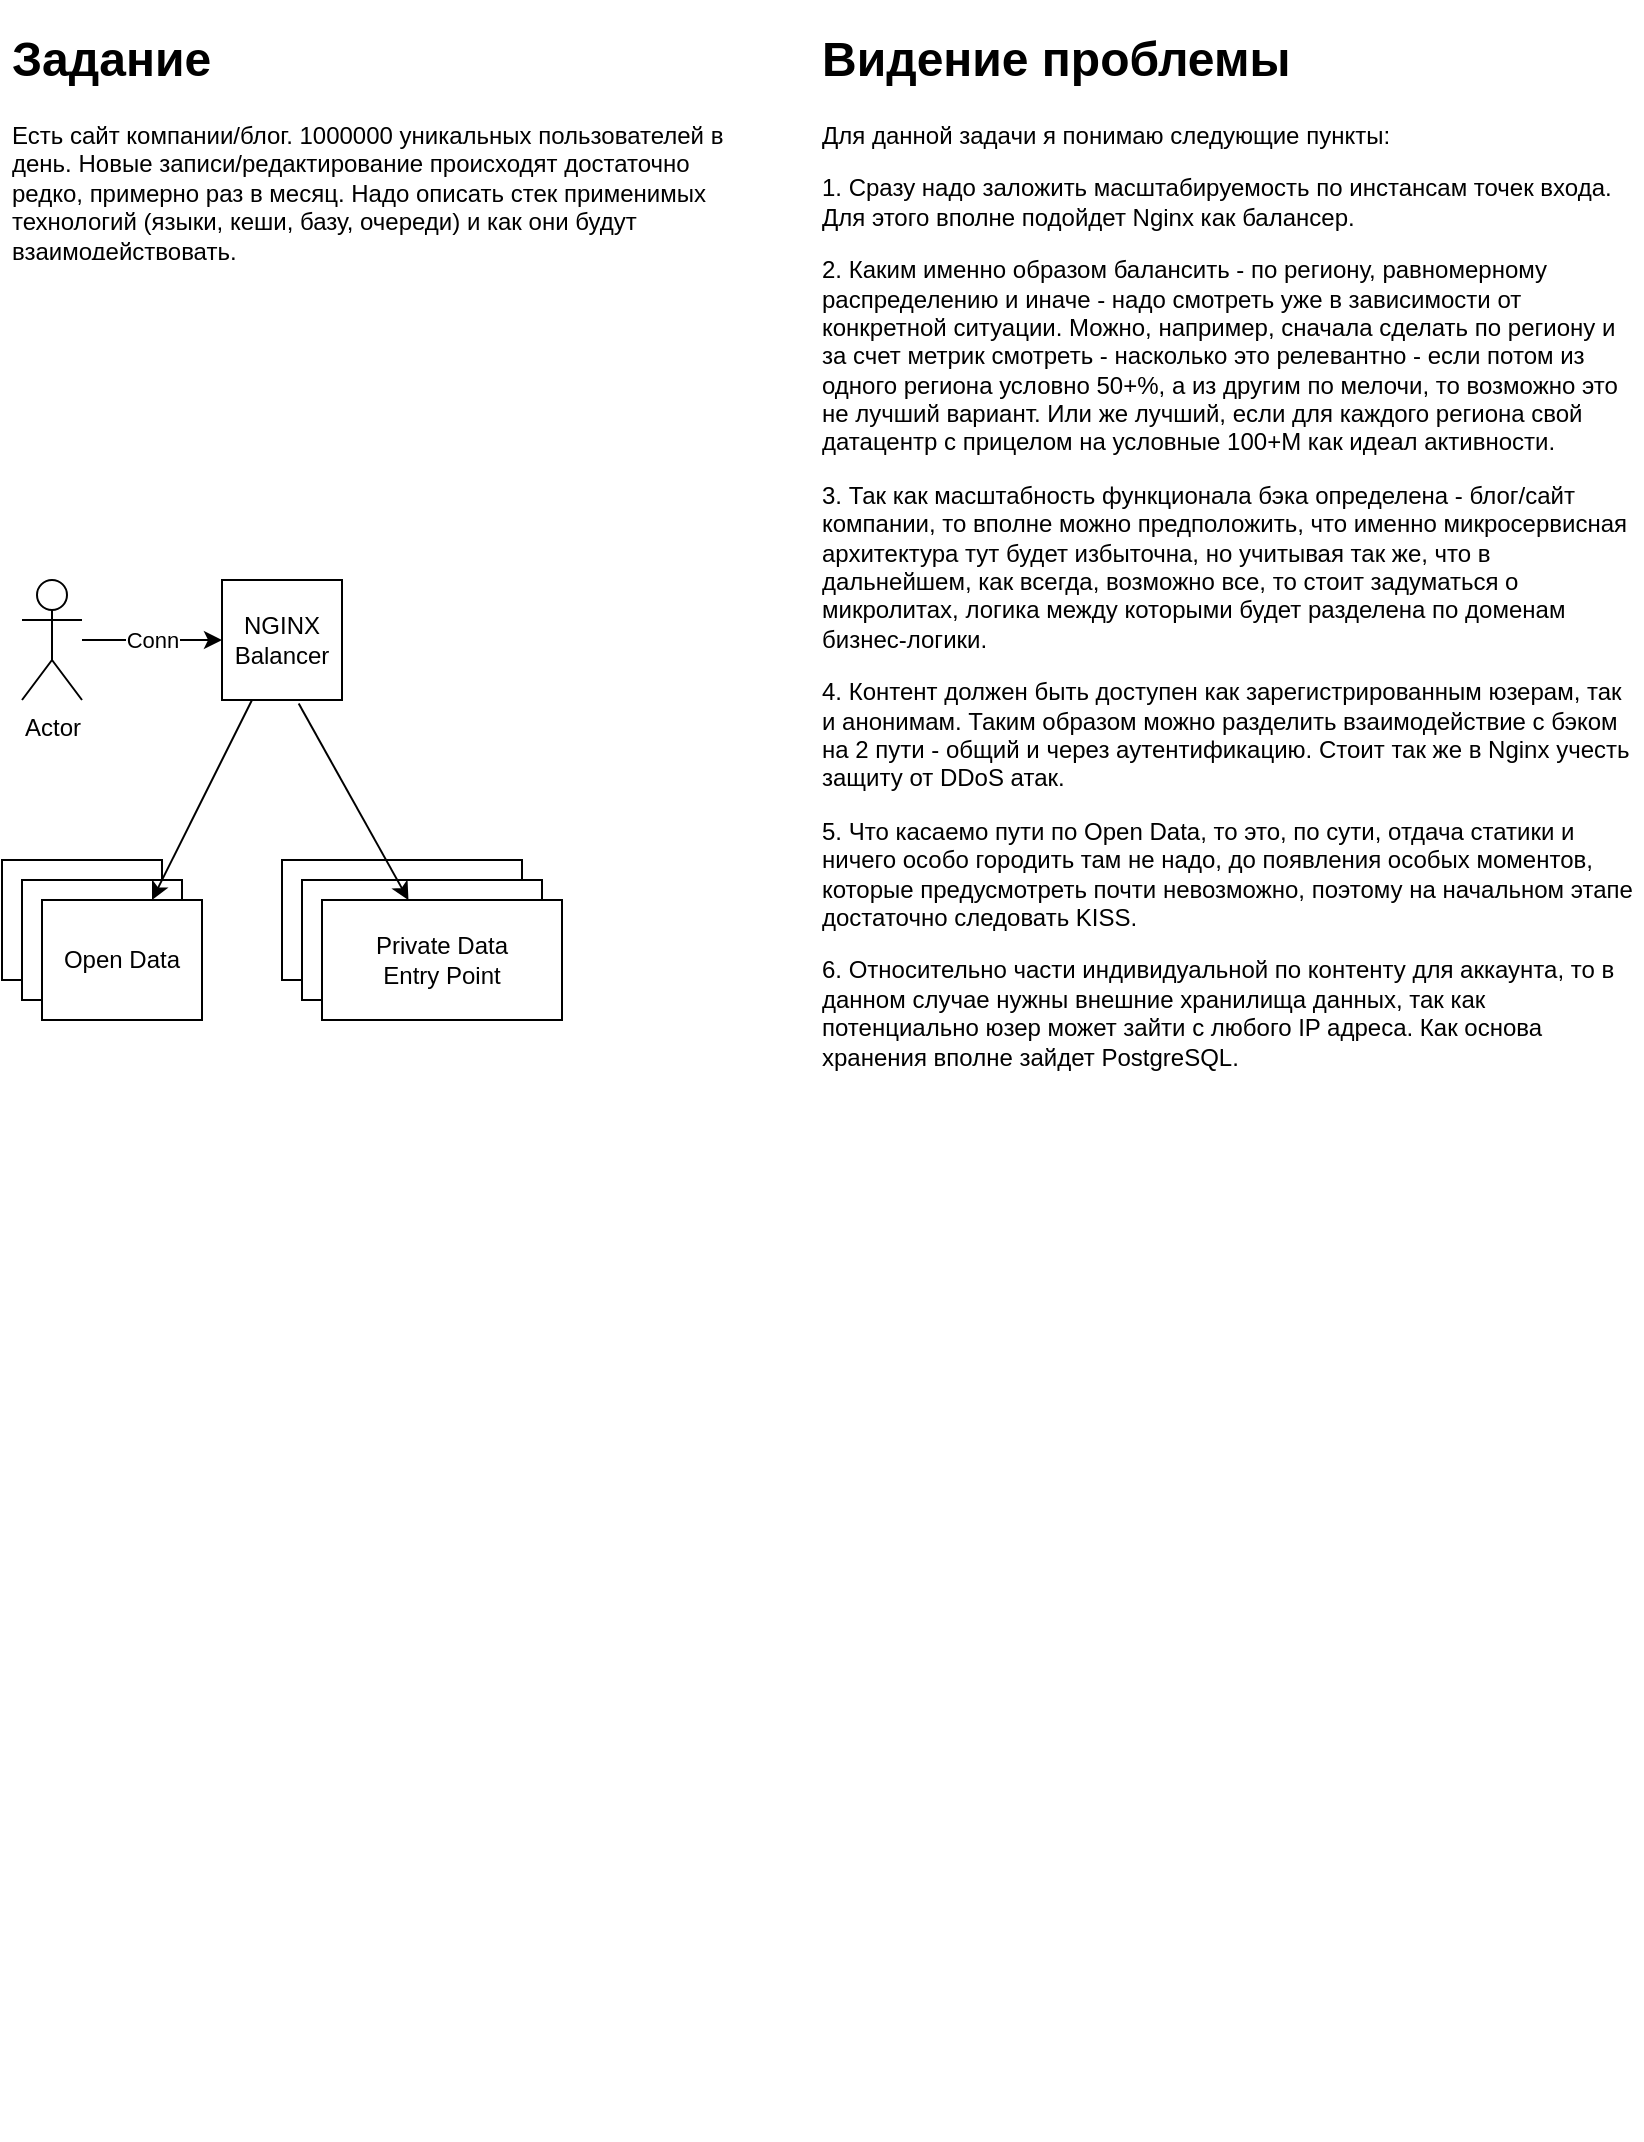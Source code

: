 <mxfile version="15.9.6" type="github">
  <diagram id="IbzGcBM9QDybaDAkwbq8" name="Page-1">
    <mxGraphModel dx="981" dy="542" grid="1" gridSize="10" guides="1" tooltips="1" connect="1" arrows="1" fold="1" page="1" pageScale="1" pageWidth="850" pageHeight="1100" math="0" shadow="0">
      <root>
        <mxCell id="0" />
        <mxCell id="1" parent="0" />
        <mxCell id="bjESsrOZtTePqHt1_tni-1" value="&lt;h1&gt;Задание&lt;/h1&gt;&lt;p&gt;Есть сайт компании/блог. 1000000 уникальных пользователей в день. Новые записи/редактирование происходят достаточно редко, примерно раз в месяц. Надо описать стек применимых технологий (языки, кеши, базу, очереди) и как они будут взаимодействовать.&lt;/p&gt;" style="text;html=1;strokeColor=none;fillColor=none;spacing=5;spacingTop=-20;whiteSpace=wrap;overflow=hidden;rounded=0;" vertex="1" parent="1">
          <mxGeometry x="20" y="20" width="380" height="120" as="geometry" />
        </mxCell>
        <mxCell id="bjESsrOZtTePqHt1_tni-2" value="Actor" style="shape=umlActor;verticalLabelPosition=bottom;verticalAlign=top;html=1;outlineConnect=0;" vertex="1" parent="1">
          <mxGeometry x="30" y="300" width="30" height="60" as="geometry" />
        </mxCell>
        <mxCell id="bjESsrOZtTePqHt1_tni-3" value="&lt;h1&gt;Видение проблемы&lt;/h1&gt;&lt;p&gt;Для данной задачи я понимаю следующие пункты:&lt;/p&gt;&lt;p&gt;1. Сразу надо заложить масштабируемость по инстансам точек входа. Для этого вполне подойдет Nginx как балансер.&lt;/p&gt;&lt;p&gt;2. Каким именно образом балансить - по региону, равномерному распределению и иначе - надо смотреть уже в зависимости от конкретной ситуации. Можно, например, сначала сделать по региону и за счет метрик смотреть - насколько это релевантно - если потом из одного региона условно 50+%, а из другим по мелочи, то возможно это не лучший вариант. Или же лучший, если для каждого региона свой датацентр с прицелом на условные 100+М как идеал активности.&lt;/p&gt;&lt;p&gt;3. Так как масштабность функционала бэка определена - блог/сайт компании, то вполне можно предположить, что именно микросервисная архитектура тут будет избыточна, но учитывая так же, что в дальнейшем, как всегда, возможно все, то стоит задуматься о микролитах, логика между которыми будет разделена по доменам бизнес-логики.&lt;/p&gt;&lt;p&gt;4. Контент должен быть доступен как зарегистрированным юзерам, так и анонимам. Таким образом можно разделить взаимодействие с бэком на 2 пути - общий и через аутентификацию. Стоит так же в Nginx учесть защиту от DDoS атак.&lt;/p&gt;&lt;p&gt;5. Что касаемо пути по Open Data, то это, по сути, отдача статики и ничего особо городить там не надо, до появления особых моментов, которые предусмотреть почти невозможно, поэтому на начальном этапе достаточно следовать KISS.&lt;/p&gt;&lt;p&gt;6. Относительно части индивидуальной по контенту для аккаунта, то в данном случае нужны внешние хранилища данных, так как потенциально юзер может зайти с любого IP адреса. Как основа хранения вполне зайдет PostgreSQL.&amp;nbsp;&lt;/p&gt;" style="text;html=1;strokeColor=none;fillColor=none;spacing=5;spacingTop=-20;whiteSpace=wrap;overflow=hidden;rounded=0;" vertex="1" parent="1">
          <mxGeometry x="425" y="20" width="415" height="1060" as="geometry" />
        </mxCell>
        <mxCell id="bjESsrOZtTePqHt1_tni-4" value="NGINX&lt;br&gt;Balancer" style="rounded=0;whiteSpace=wrap;html=1;" vertex="1" parent="1">
          <mxGeometry x="130" y="300" width="60" height="60" as="geometry" />
        </mxCell>
        <mxCell id="bjESsrOZtTePqHt1_tni-5" value="" style="endArrow=classic;html=1;rounded=0;" edge="1" parent="1" source="bjESsrOZtTePqHt1_tni-2" target="bjESsrOZtTePqHt1_tni-4">
          <mxGeometry relative="1" as="geometry">
            <mxPoint x="350" y="210" as="sourcePoint" />
            <mxPoint x="450" y="210" as="targetPoint" />
          </mxGeometry>
        </mxCell>
        <mxCell id="bjESsrOZtTePqHt1_tni-6" value="Conn" style="edgeLabel;resizable=0;html=1;align=center;verticalAlign=middle;" connectable="0" vertex="1" parent="bjESsrOZtTePqHt1_tni-5">
          <mxGeometry relative="1" as="geometry" />
        </mxCell>
        <mxCell id="bjESsrOZtTePqHt1_tni-10" value="Private Data" style="rounded=0;whiteSpace=wrap;html=1;" vertex="1" parent="1">
          <mxGeometry x="160" y="440" width="120" height="60" as="geometry" />
        </mxCell>
        <mxCell id="bjESsrOZtTePqHt1_tni-11" value="" style="group" vertex="1" connectable="0" parent="1">
          <mxGeometry x="20" y="440" width="100" height="80" as="geometry" />
        </mxCell>
        <mxCell id="bjESsrOZtTePqHt1_tni-7" value="Open Data" style="rounded=0;whiteSpace=wrap;html=1;" vertex="1" parent="bjESsrOZtTePqHt1_tni-11">
          <mxGeometry width="80" height="60" as="geometry" />
        </mxCell>
        <mxCell id="bjESsrOZtTePqHt1_tni-8" value="Open Data" style="rounded=0;whiteSpace=wrap;html=1;" vertex="1" parent="bjESsrOZtTePqHt1_tni-11">
          <mxGeometry x="10" y="10" width="80" height="60" as="geometry" />
        </mxCell>
        <mxCell id="bjESsrOZtTePqHt1_tni-9" value="Open Data" style="rounded=0;whiteSpace=wrap;html=1;" vertex="1" parent="bjESsrOZtTePqHt1_tni-11">
          <mxGeometry x="20" y="20" width="80" height="60" as="geometry" />
        </mxCell>
        <mxCell id="bjESsrOZtTePqHt1_tni-12" value="" style="endArrow=classic;html=1;rounded=0;" edge="1" parent="1" source="bjESsrOZtTePqHt1_tni-4" target="bjESsrOZtTePqHt1_tni-9">
          <mxGeometry width="50" height="50" relative="1" as="geometry">
            <mxPoint x="400" y="440" as="sourcePoint" />
            <mxPoint x="450" y="390" as="targetPoint" />
          </mxGeometry>
        </mxCell>
        <mxCell id="bjESsrOZtTePqHt1_tni-14" value="Private Data" style="rounded=0;whiteSpace=wrap;html=1;" vertex="1" parent="1">
          <mxGeometry x="170" y="450" width="120" height="60" as="geometry" />
        </mxCell>
        <mxCell id="bjESsrOZtTePqHt1_tni-15" value="Private Data&lt;br&gt;Entry Point" style="rounded=0;whiteSpace=wrap;html=1;" vertex="1" parent="1">
          <mxGeometry x="180" y="460" width="120" height="60" as="geometry" />
        </mxCell>
        <mxCell id="bjESsrOZtTePqHt1_tni-16" value="" style="endArrow=classic;html=1;rounded=0;exitX=0.639;exitY=1.03;exitDx=0;exitDy=0;exitPerimeter=0;" edge="1" parent="1" source="bjESsrOZtTePqHt1_tni-4" target="bjESsrOZtTePqHt1_tni-15">
          <mxGeometry width="50" height="50" relative="1" as="geometry">
            <mxPoint x="400" y="530" as="sourcePoint" />
            <mxPoint x="450" y="480" as="targetPoint" />
          </mxGeometry>
        </mxCell>
      </root>
    </mxGraphModel>
  </diagram>
</mxfile>
